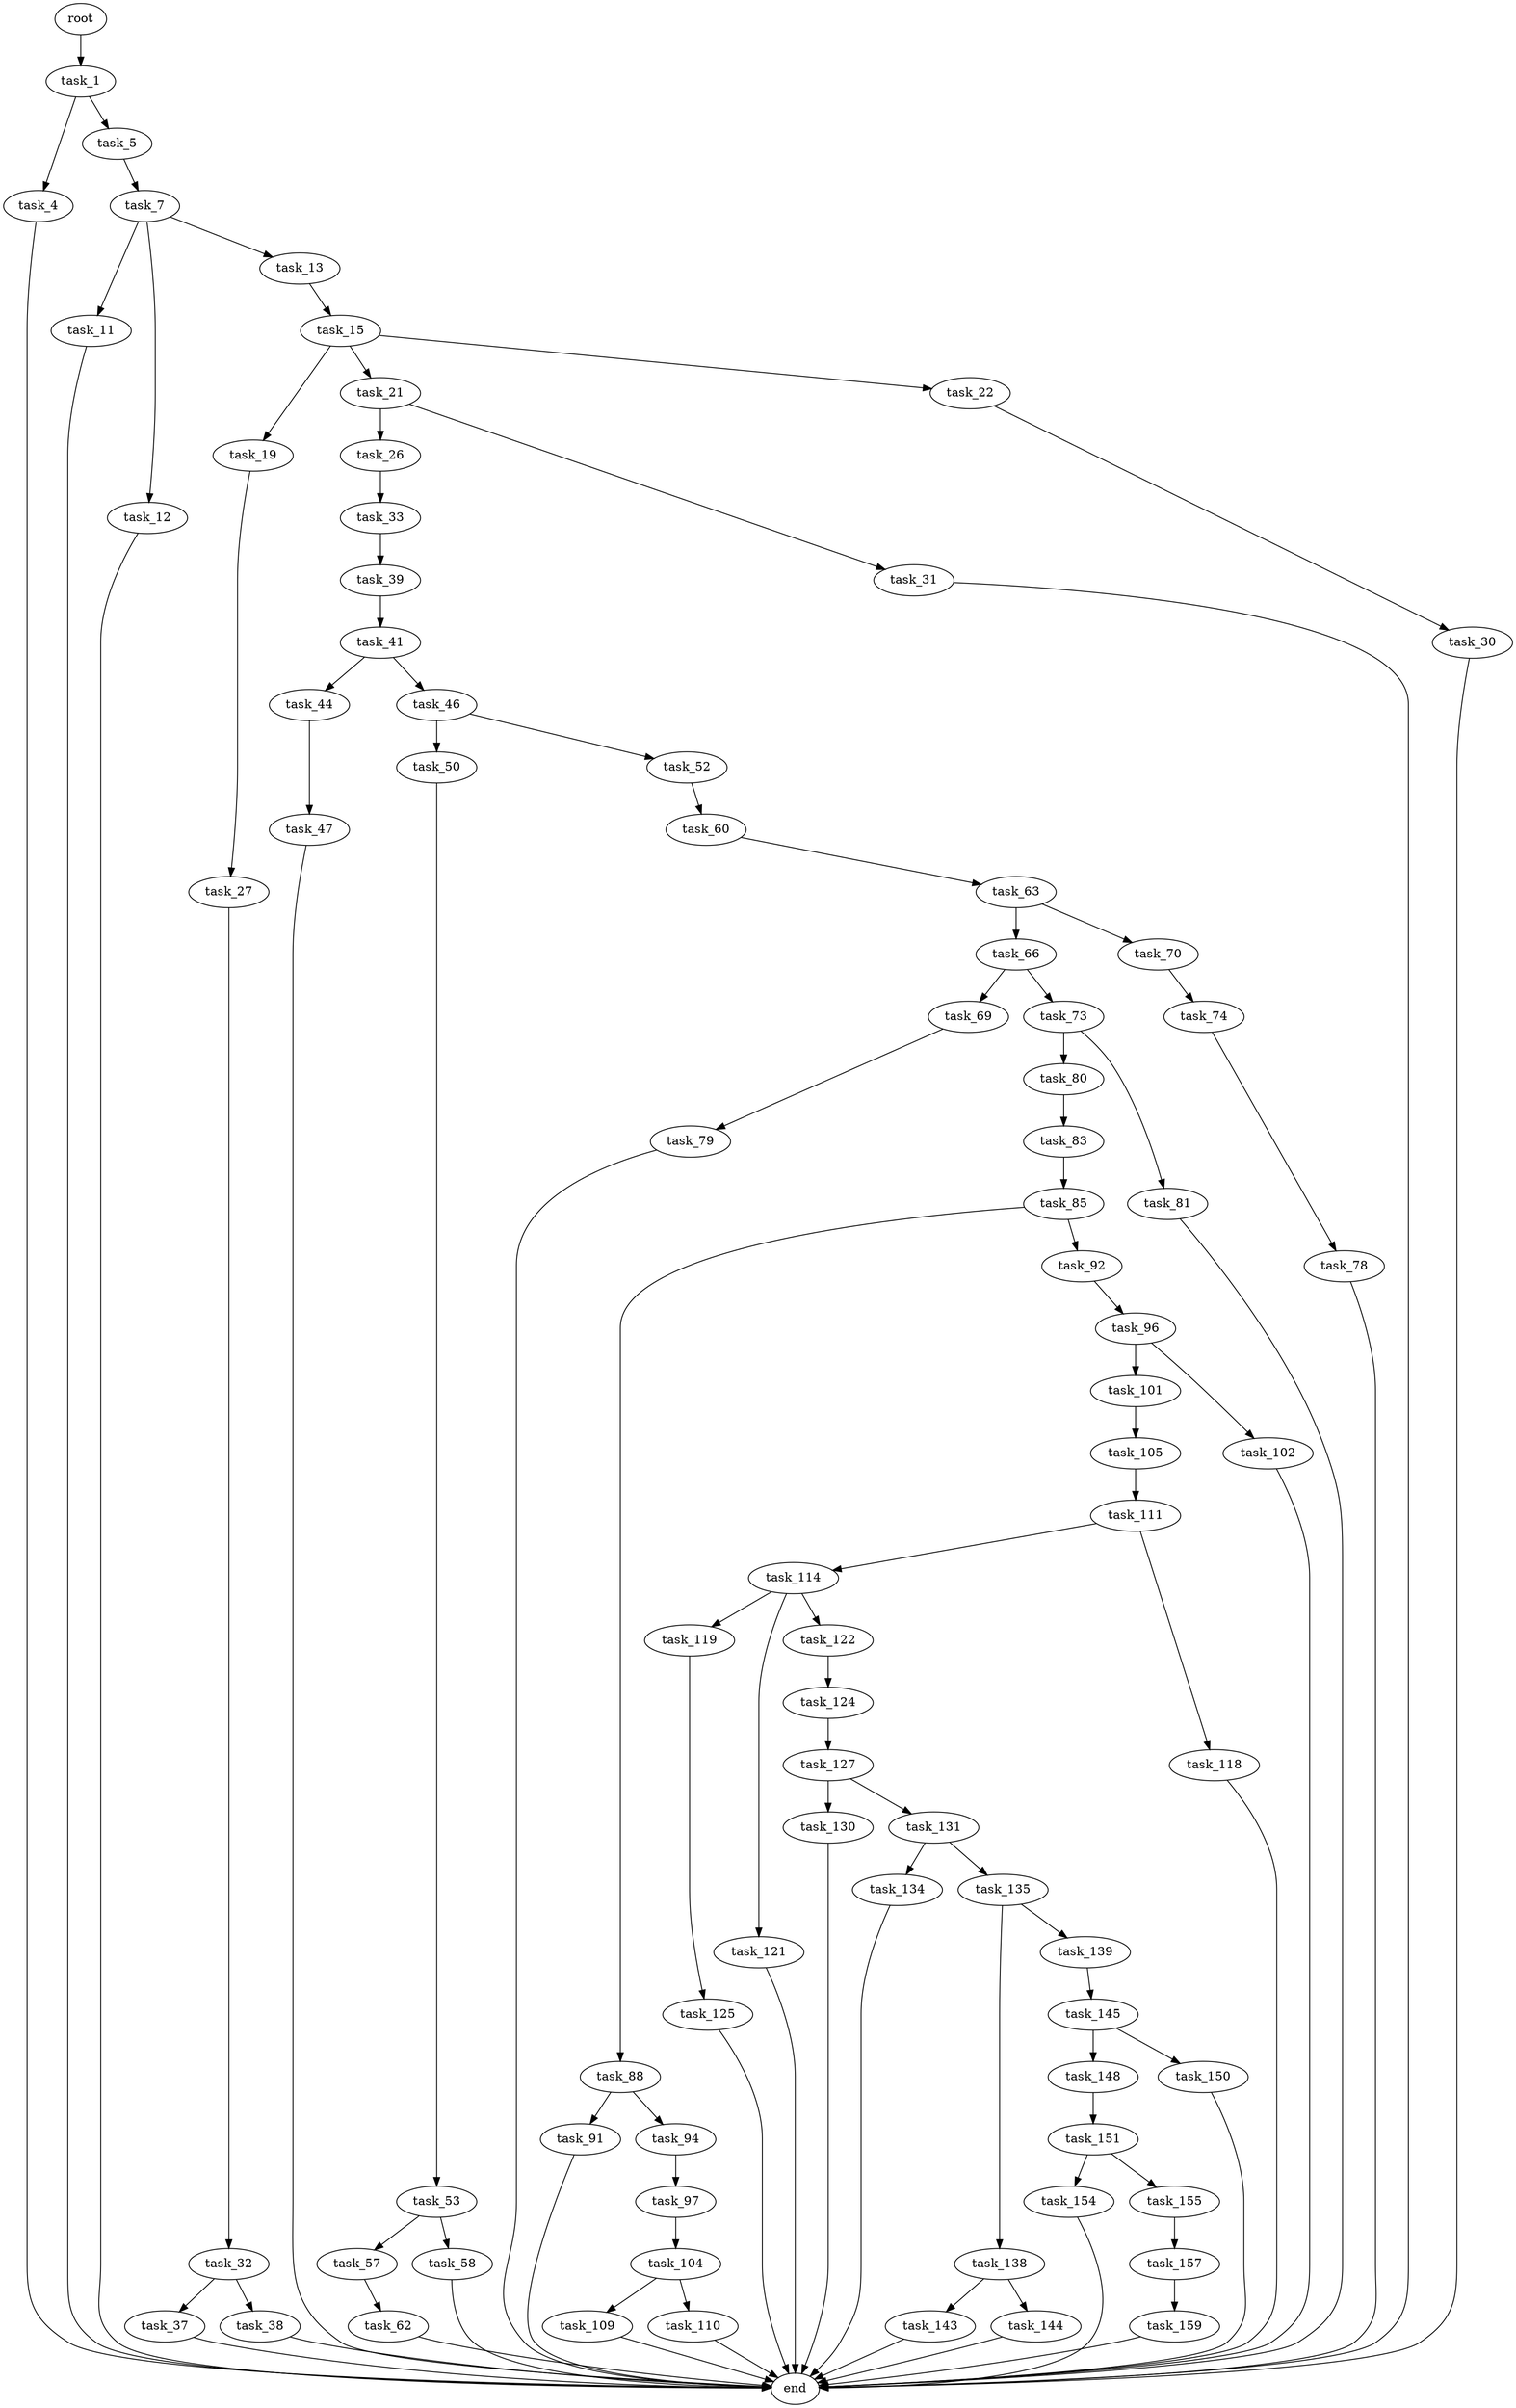 digraph G {
  root [size="0.000000"];
  task_1 [size="13049202560.000000"];
  task_4 [size="35272985599.000000"];
  task_5 [size="429333662364.000000"];
  task_7 [size="591846411026.000000"];
  task_11 [size="372722377665.000000"];
  task_12 [size="368293445632.000000"];
  task_13 [size="7131444949.000000"];
  task_15 [size="11453216557.000000"];
  task_19 [size="39601384458.000000"];
  task_21 [size="1607783188.000000"];
  task_22 [size="4679026944.000000"];
  task_26 [size="1738646670.000000"];
  task_27 [size="7034732961.000000"];
  task_30 [size="28991029248.000000"];
  task_31 [size="343679881246.000000"];
  task_32 [size="13160843222.000000"];
  task_33 [size="28377844016.000000"];
  task_37 [size="1919791835.000000"];
  task_38 [size="68719476736.000000"];
  task_39 [size="14704709621.000000"];
  task_41 [size="29394487298.000000"];
  task_44 [size="3997002834.000000"];
  task_46 [size="505359066929.000000"];
  task_47 [size="293318185624.000000"];
  task_50 [size="251993453925.000000"];
  task_52 [size="549755813888.000000"];
  task_53 [size="7647968321.000000"];
  task_57 [size="1761898059.000000"];
  task_58 [size="20380860069.000000"];
  task_60 [size="5106062446.000000"];
  task_62 [size="368293445632.000000"];
  task_63 [size="11964782730.000000"];
  task_66 [size="68719476736.000000"];
  task_69 [size="734915940.000000"];
  task_70 [size="36098066203.000000"];
  task_73 [size="9854637171.000000"];
  task_74 [size="1910328302.000000"];
  task_78 [size="782757789696.000000"];
  task_79 [size="231928233984.000000"];
  task_80 [size="160056388533.000000"];
  task_81 [size="549755813888.000000"];
  task_83 [size="368293445632.000000"];
  task_85 [size="28991029248.000000"];
  task_88 [size="8589934592.000000"];
  task_91 [size="28991029248.000000"];
  task_92 [size="134217728000.000000"];
  task_94 [size="457136820188.000000"];
  task_96 [size="28783242432.000000"];
  task_97 [size="389012532110.000000"];
  task_101 [size="68719476736.000000"];
  task_102 [size="134217728000.000000"];
  task_104 [size="1073741824000.000000"];
  task_105 [size="823238426.000000"];
  task_109 [size="1073741824000.000000"];
  task_110 [size="134217728000.000000"];
  task_111 [size="264824080937.000000"];
  task_114 [size="8589934592.000000"];
  task_118 [size="382382240389.000000"];
  task_119 [size="782757789696.000000"];
  task_121 [size="8589934592.000000"];
  task_122 [size="17124416546.000000"];
  task_124 [size="1882211312.000000"];
  task_125 [size="523650685555.000000"];
  task_127 [size="134217728000.000000"];
  task_130 [size="51347803503.000000"];
  task_131 [size="452571929175.000000"];
  task_134 [size="26118423326.000000"];
  task_135 [size="20687270247.000000"];
  task_138 [size="1489406281.000000"];
  task_139 [size="73865898492.000000"];
  task_143 [size="821381936768.000000"];
  task_144 [size="53098609961.000000"];
  task_145 [size="613709548827.000000"];
  task_148 [size="782757789696.000000"];
  task_150 [size="3406891149.000000"];
  task_151 [size="11472062390.000000"];
  task_154 [size="32832665329.000000"];
  task_155 [size="25549204791.000000"];
  task_157 [size="28991029248.000000"];
  task_159 [size="19044326794.000000"];
  end [size="0.000000"];

  root -> task_1 [size="1.000000"];
  task_1 -> task_4 [size="33554432.000000"];
  task_1 -> task_5 [size="33554432.000000"];
  task_4 -> end [size="1.000000"];
  task_5 -> task_7 [size="411041792.000000"];
  task_7 -> task_11 [size="411041792.000000"];
  task_7 -> task_12 [size="411041792.000000"];
  task_7 -> task_13 [size="411041792.000000"];
  task_11 -> end [size="1.000000"];
  task_12 -> end [size="1.000000"];
  task_13 -> task_15 [size="301989888.000000"];
  task_15 -> task_19 [size="411041792.000000"];
  task_15 -> task_21 [size="411041792.000000"];
  task_15 -> task_22 [size="411041792.000000"];
  task_19 -> task_27 [size="838860800.000000"];
  task_21 -> task_26 [size="33554432.000000"];
  task_21 -> task_31 [size="33554432.000000"];
  task_22 -> task_30 [size="209715200.000000"];
  task_26 -> task_33 [size="33554432.000000"];
  task_27 -> task_32 [size="301989888.000000"];
  task_30 -> end [size="1.000000"];
  task_31 -> end [size="1.000000"];
  task_32 -> task_37 [size="33554432.000000"];
  task_32 -> task_38 [size="33554432.000000"];
  task_33 -> task_39 [size="679477248.000000"];
  task_37 -> end [size="1.000000"];
  task_38 -> end [size="1.000000"];
  task_39 -> task_41 [size="411041792.000000"];
  task_41 -> task_44 [size="838860800.000000"];
  task_41 -> task_46 [size="838860800.000000"];
  task_44 -> task_47 [size="75497472.000000"];
  task_46 -> task_50 [size="838860800.000000"];
  task_46 -> task_52 [size="838860800.000000"];
  task_47 -> end [size="1.000000"];
  task_50 -> task_53 [size="209715200.000000"];
  task_52 -> task_60 [size="536870912.000000"];
  task_53 -> task_57 [size="134217728.000000"];
  task_53 -> task_58 [size="134217728.000000"];
  task_57 -> task_62 [size="33554432.000000"];
  task_58 -> end [size="1.000000"];
  task_60 -> task_63 [size="301989888.000000"];
  task_62 -> end [size="1.000000"];
  task_63 -> task_66 [size="209715200.000000"];
  task_63 -> task_70 [size="209715200.000000"];
  task_66 -> task_69 [size="134217728.000000"];
  task_66 -> task_73 [size="134217728.000000"];
  task_69 -> task_79 [size="75497472.000000"];
  task_70 -> task_74 [size="838860800.000000"];
  task_73 -> task_80 [size="679477248.000000"];
  task_73 -> task_81 [size="679477248.000000"];
  task_74 -> task_78 [size="75497472.000000"];
  task_78 -> end [size="1.000000"];
  task_79 -> end [size="1.000000"];
  task_80 -> task_83 [size="209715200.000000"];
  task_81 -> end [size="1.000000"];
  task_83 -> task_85 [size="411041792.000000"];
  task_85 -> task_88 [size="75497472.000000"];
  task_85 -> task_92 [size="75497472.000000"];
  task_88 -> task_91 [size="33554432.000000"];
  task_88 -> task_94 [size="33554432.000000"];
  task_91 -> end [size="1.000000"];
  task_92 -> task_96 [size="209715200.000000"];
  task_94 -> task_97 [size="838860800.000000"];
  task_96 -> task_101 [size="536870912.000000"];
  task_96 -> task_102 [size="536870912.000000"];
  task_97 -> task_104 [size="536870912.000000"];
  task_101 -> task_105 [size="134217728.000000"];
  task_102 -> end [size="1.000000"];
  task_104 -> task_109 [size="838860800.000000"];
  task_104 -> task_110 [size="838860800.000000"];
  task_105 -> task_111 [size="75497472.000000"];
  task_109 -> end [size="1.000000"];
  task_110 -> end [size="1.000000"];
  task_111 -> task_114 [size="301989888.000000"];
  task_111 -> task_118 [size="301989888.000000"];
  task_114 -> task_119 [size="33554432.000000"];
  task_114 -> task_121 [size="33554432.000000"];
  task_114 -> task_122 [size="33554432.000000"];
  task_118 -> end [size="1.000000"];
  task_119 -> task_125 [size="679477248.000000"];
  task_121 -> end [size="1.000000"];
  task_122 -> task_124 [size="301989888.000000"];
  task_124 -> task_127 [size="134217728.000000"];
  task_125 -> end [size="1.000000"];
  task_127 -> task_130 [size="209715200.000000"];
  task_127 -> task_131 [size="209715200.000000"];
  task_130 -> end [size="1.000000"];
  task_131 -> task_134 [size="536870912.000000"];
  task_131 -> task_135 [size="536870912.000000"];
  task_134 -> end [size="1.000000"];
  task_135 -> task_138 [size="838860800.000000"];
  task_135 -> task_139 [size="838860800.000000"];
  task_138 -> task_143 [size="33554432.000000"];
  task_138 -> task_144 [size="33554432.000000"];
  task_139 -> task_145 [size="75497472.000000"];
  task_143 -> end [size="1.000000"];
  task_144 -> end [size="1.000000"];
  task_145 -> task_148 [size="411041792.000000"];
  task_145 -> task_150 [size="411041792.000000"];
  task_148 -> task_151 [size="679477248.000000"];
  task_150 -> end [size="1.000000"];
  task_151 -> task_154 [size="209715200.000000"];
  task_151 -> task_155 [size="209715200.000000"];
  task_154 -> end [size="1.000000"];
  task_155 -> task_157 [size="33554432.000000"];
  task_157 -> task_159 [size="75497472.000000"];
  task_159 -> end [size="1.000000"];
}
